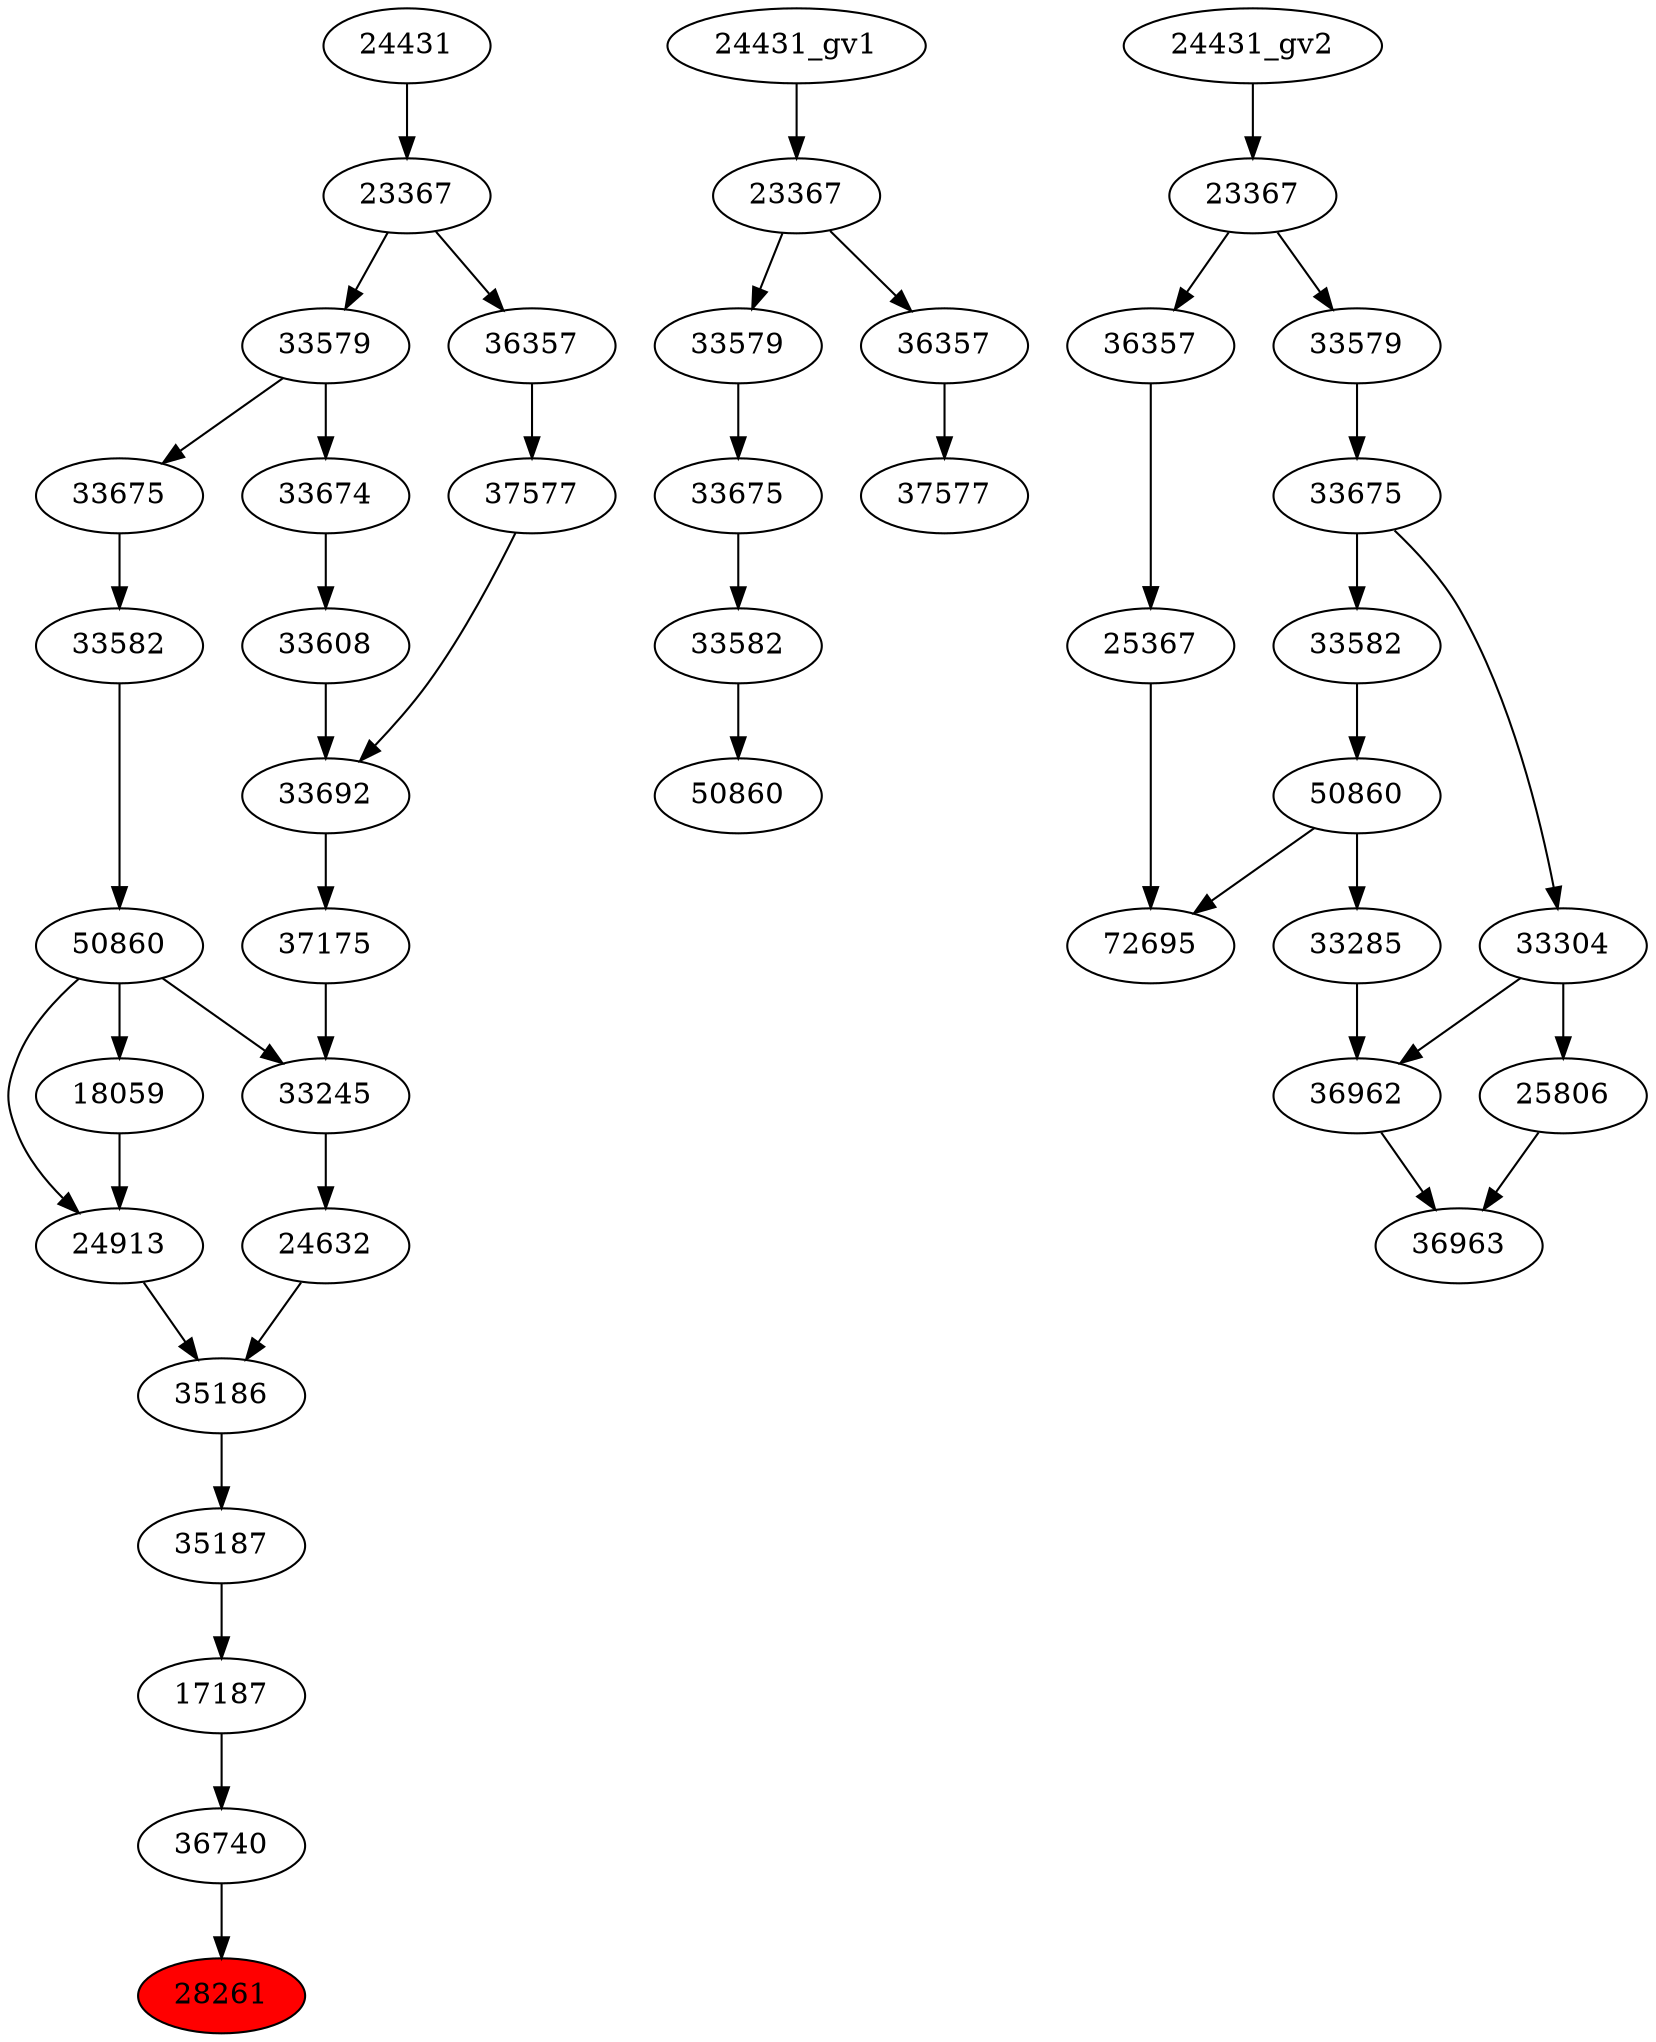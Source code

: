 strict digraph root {
	node [label="\N"];
	{
		node [fillcolor="",
			label="\N",
			style=""
		];
		28261		 [fillcolor=red,
			label=28261,
			style=filled];
		36740		 [label=36740];
		36740 -> 28261;
		17187		 [label=17187];
		17187 -> 36740;
		35187		 [label=35187];
		35187 -> 17187;
		35186		 [label=35186];
		35186 -> 35187;
		24632		 [label=24632];
		24632 -> 35186;
		24913		 [label=24913];
		24913 -> 35186;
		33245		 [label=33245];
		33245 -> 24632;
		18059		 [label=18059];
		18059 -> 24913;
		50860		 [label=50860];
		50860 -> 24913;
		50860 -> 33245;
		50860 -> 18059;
		37175		 [label=37175];
		37175 -> 33245;
		33582		 [label=33582];
		33582 -> 50860;
		33692		 [label=33692];
		33692 -> 37175;
		33675		 [label=33675];
		33675 -> 33582;
		33608		 [label=33608];
		33608 -> 33692;
		37577		 [label=37577];
		37577 -> 33692;
		33579		 [label=33579];
		33579 -> 33675;
		33674		 [label=33674];
		33579 -> 33674;
		33674 -> 33608;
		36357		 [label=36357];
		36357 -> 37577;
		23367		 [label=23367];
		23367 -> 33579;
		23367 -> 36357;
		24431		 [label=24431];
		24431 -> 23367;
	}
	{
		node [label="\N"];
		"50860_gv1"		 [label=50860];
		"33582_gv1"		 [label=33582];
		"33582_gv1" -> "50860_gv1";
		"33675_gv1"		 [label=33675];
		"33675_gv1" -> "33582_gv1";
		"33579_gv1"		 [label=33579];
		"33579_gv1" -> "33675_gv1";
		"37577_gv1"		 [label=37577];
		"36357_gv1"		 [label=36357];
		"36357_gv1" -> "37577_gv1";
		"23367_gv1"		 [label=23367];
		"23367_gv1" -> "33579_gv1";
		"23367_gv1" -> "36357_gv1";
		"24431_gv1" -> "23367_gv1";
	}
	{
		node [label="\N"];
		36963		 [label=36963];
		36962		 [label=36962];
		36962 -> 36963;
		25806		 [label=25806];
		25806 -> 36963;
		"50860_gv2"		 [label=50860];
		72695		 [label=72695];
		"50860_gv2" -> 72695;
		33285		 [label=33285];
		"50860_gv2" -> 33285;
		"33582_gv2"		 [label=33582];
		"33582_gv2" -> "50860_gv2";
		25367		 [label=25367];
		25367 -> 72695;
		33285 -> 36962;
		33304		 [label=33304];
		33304 -> 36962;
		33304 -> 25806;
		"33675_gv2"		 [label=33675];
		"33675_gv2" -> "33582_gv2";
		"33675_gv2" -> 33304;
		"36357_gv2"		 [label=36357];
		"36357_gv2" -> 25367;
		"33579_gv2"		 [label=33579];
		"33579_gv2" -> "33675_gv2";
		"23367_gv2"		 [label=23367];
		"23367_gv2" -> "36357_gv2";
		"23367_gv2" -> "33579_gv2";
		"24431_gv2" -> "23367_gv2";
	}
}
